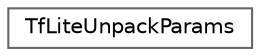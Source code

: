 digraph "Graphical Class Hierarchy"
{
 // LATEX_PDF_SIZE
  bgcolor="transparent";
  edge [fontname=Helvetica,fontsize=10,labelfontname=Helvetica,labelfontsize=10];
  node [fontname=Helvetica,fontsize=10,shape=box,height=0.2,width=0.4];
  rankdir="LR";
  Node0 [id="Node000000",label="TfLiteUnpackParams",height=0.2,width=0.4,color="grey40", fillcolor="white", style="filled",URL="$struct_tf_lite_unpack_params.html",tooltip=" "];
}

